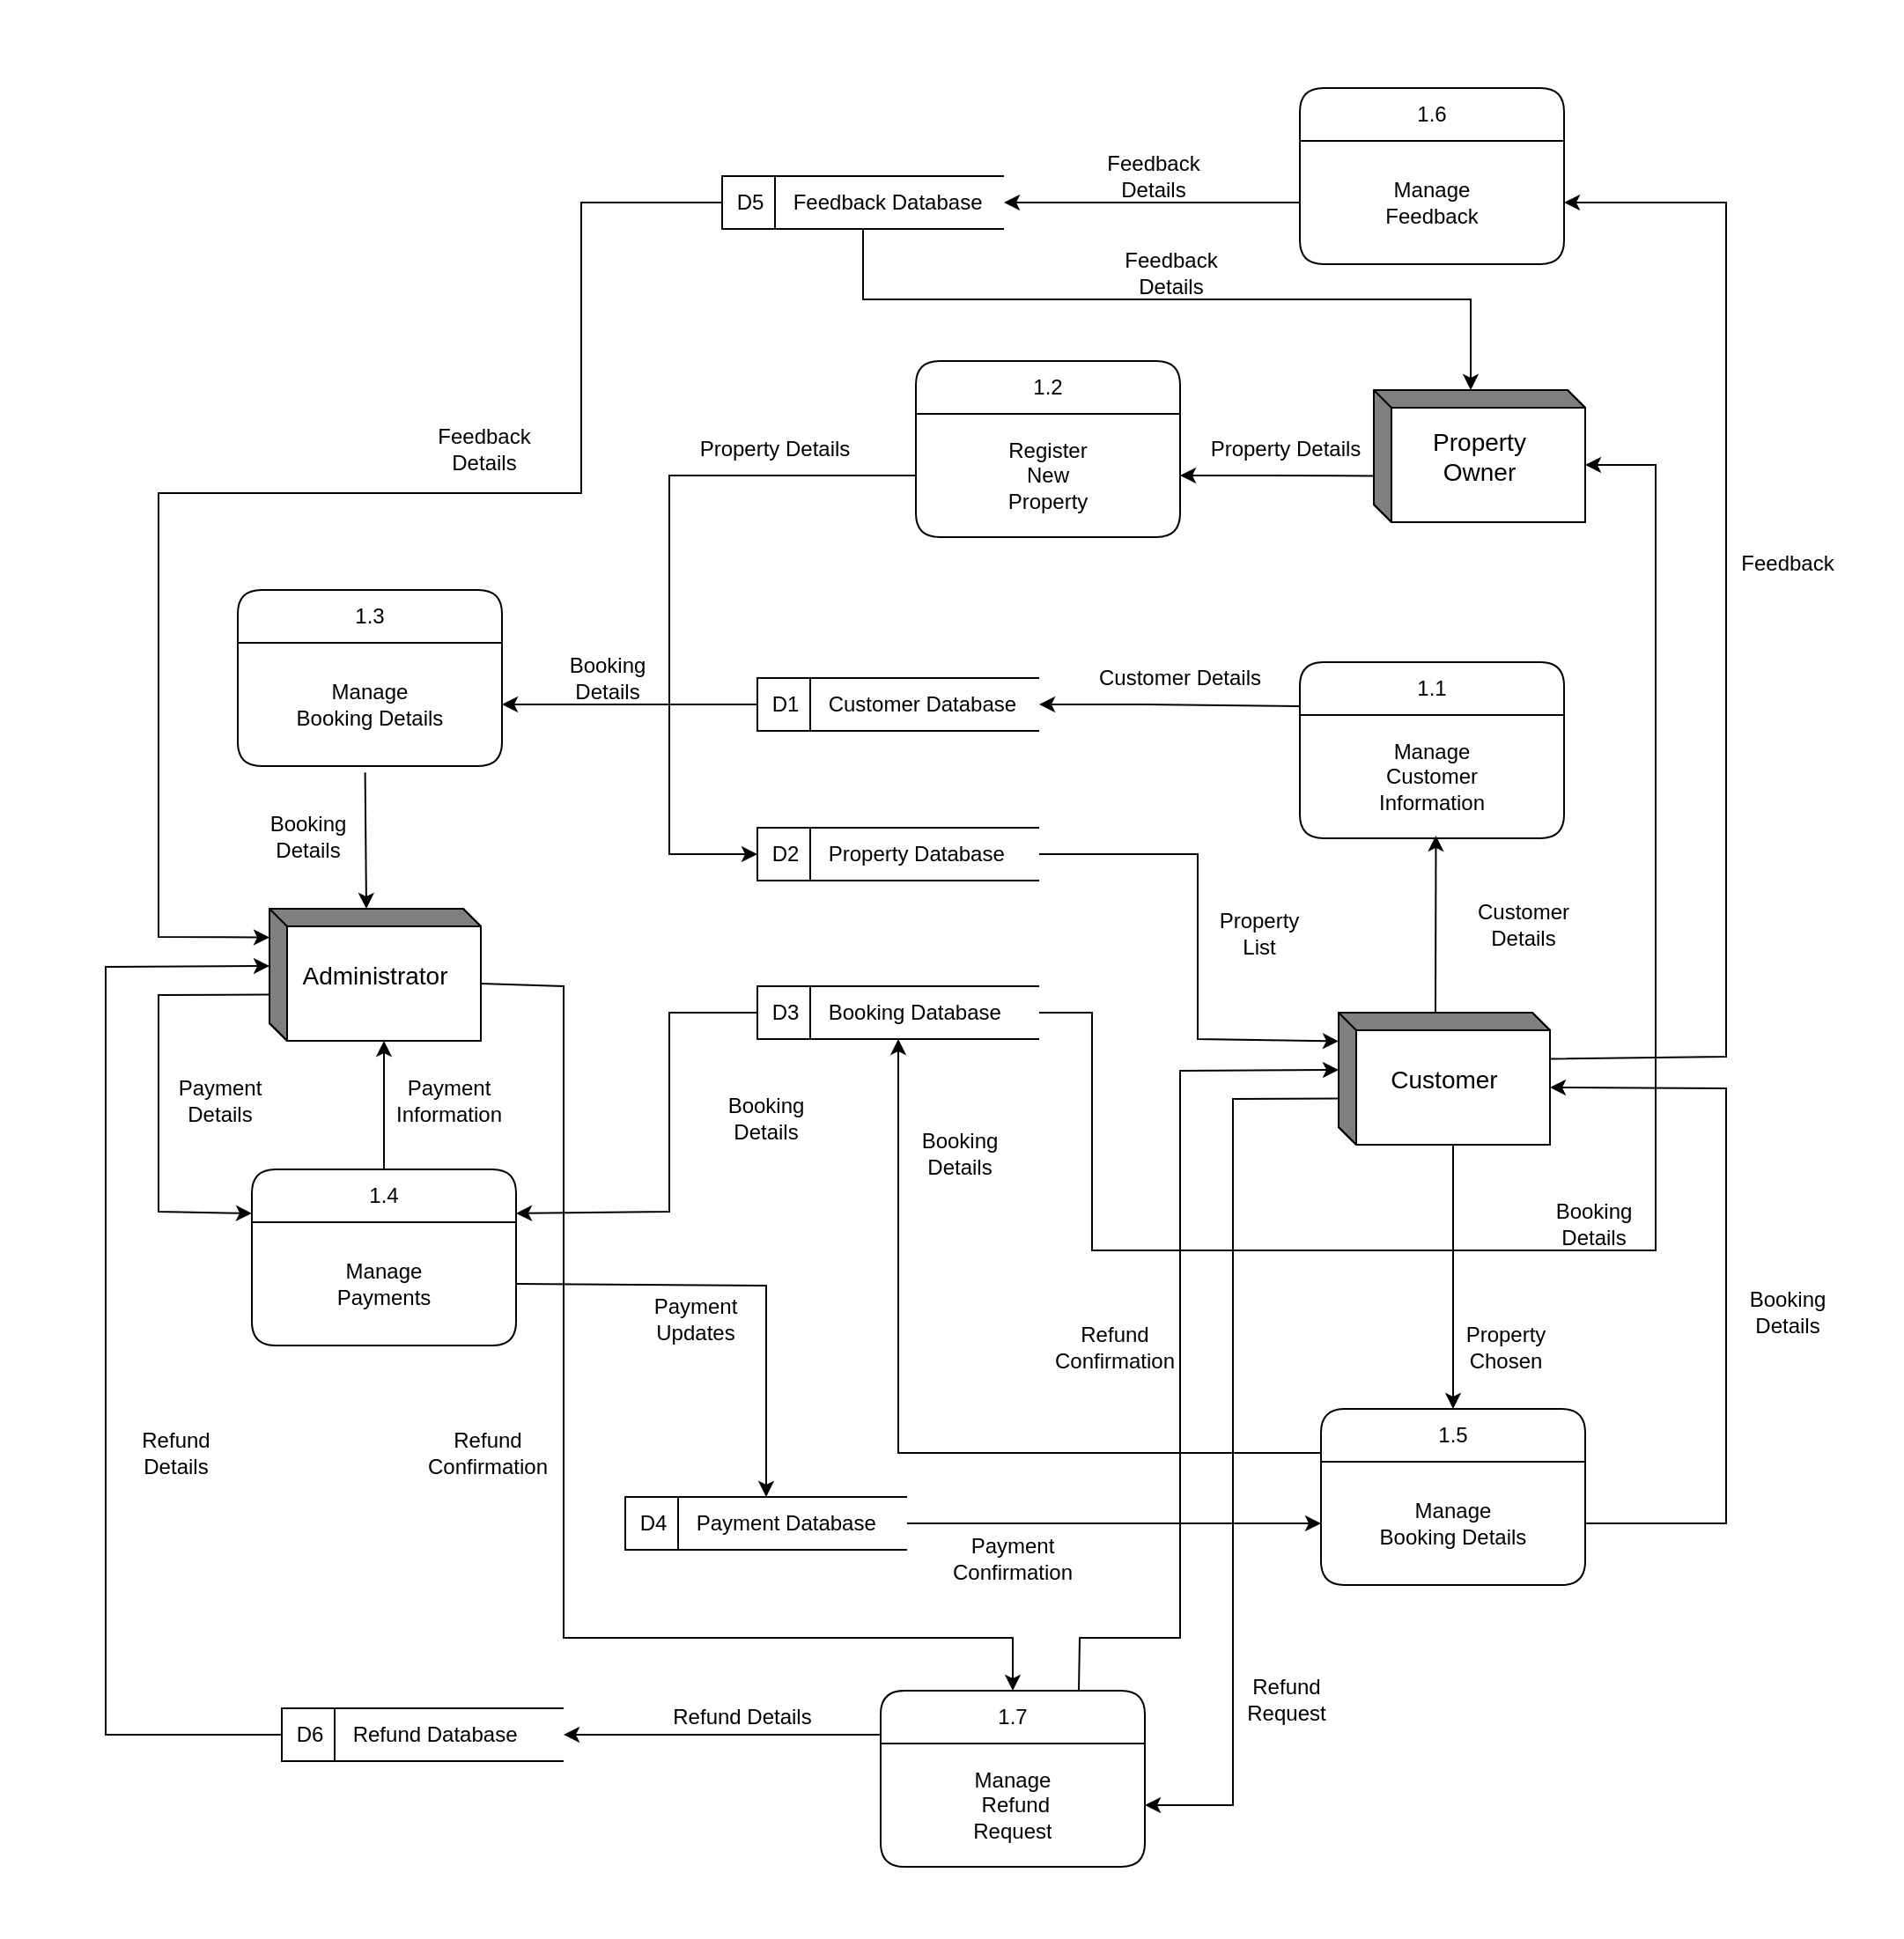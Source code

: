 <mxfile version="22.0.2" type="device">
  <diagram name="Page-1" id="b520641d-4fe3-3701-9064-5fc419738815">
    <mxGraphModel dx="1663" dy="1216" grid="1" gridSize="10" guides="1" tooltips="1" connect="1" arrows="1" fold="1" page="1" pageScale="1" pageWidth="1100" pageHeight="850" background="none" math="0" shadow="0">
      <root>
        <mxCell id="0" />
        <mxCell id="1" parent="0" />
        <mxCell id="sCOduQ-NGnOX70wJEheQ-1" value="" style="rounded=0;whiteSpace=wrap;html=1;strokeColor=none;" parent="1" vertex="1">
          <mxGeometry x="50" y="720" width="1080" height="1100" as="geometry" />
        </mxCell>
        <mxCell id="sCOduQ-NGnOX70wJEheQ-2" value="Customer" style="html=1;dashed=0;whiteSpace=wrap;shape=mxgraph.dfd.externalEntity;fontSize=14;" parent="1" vertex="1">
          <mxGeometry x="810" y="1295" width="120" height="75" as="geometry" />
        </mxCell>
        <mxCell id="sCOduQ-NGnOX70wJEheQ-3" value="&amp;nbsp;D3&amp;nbsp; &amp;nbsp; &amp;nbsp;Booking Database" style="html=1;dashed=0;whiteSpace=wrap;shape=mxgraph.dfd.dataStoreID;align=left;spacingLeft=3;points=[[0,0],[0.5,0],[1,0],[0,0.5],[1,0.5],[0,1],[0.5,1],[1,1]];" parent="1" vertex="1">
          <mxGeometry x="480" y="1280" width="160" height="30" as="geometry" />
        </mxCell>
        <mxCell id="sCOduQ-NGnOX70wJEheQ-4" value="1.1" style="swimlane;fontStyle=0;childLayout=stackLayout;horizontal=1;startSize=30;horizontalStack=0;resizeParent=1;resizeParentMax=0;resizeLast=0;collapsible=1;marginBottom=0;whiteSpace=wrap;html=1;rounded=1;" parent="1" vertex="1">
          <mxGeometry x="788" y="1096" width="150" height="100" as="geometry" />
        </mxCell>
        <mxCell id="sCOduQ-NGnOX70wJEheQ-5" value="Manage&lt;br&gt;Customer&lt;br&gt;Information" style="text;strokeColor=none;fillColor=none;align=center;verticalAlign=middle;spacingLeft=4;spacingRight=4;overflow=hidden;points=[[0,0.5],[1,0.5]];portConstraint=eastwest;rotatable=0;whiteSpace=wrap;html=1;" parent="sCOduQ-NGnOX70wJEheQ-4" vertex="1">
          <mxGeometry y="30" width="150" height="70" as="geometry" />
        </mxCell>
        <mxCell id="sCOduQ-NGnOX70wJEheQ-6" value="&amp;nbsp;D1&amp;nbsp; &amp;nbsp; &amp;nbsp;Customer Database" style="html=1;dashed=0;whiteSpace=wrap;shape=mxgraph.dfd.dataStoreID;align=left;spacingLeft=3;points=[[0,0],[0.5,0],[1,0],[0,0.5],[1,0.5],[0,1],[0.5,1],[1,1]];" parent="1" vertex="1">
          <mxGeometry x="480" y="1105" width="160" height="30" as="geometry" />
        </mxCell>
        <mxCell id="sCOduQ-NGnOX70wJEheQ-7" value="&amp;nbsp;D2&amp;nbsp; &amp;nbsp; &amp;nbsp;Property Database" style="html=1;dashed=0;whiteSpace=wrap;shape=mxgraph.dfd.dataStoreID;align=left;spacingLeft=3;points=[[0,0],[0.5,0],[1,0],[0,0.5],[1,0.5],[0,1],[0.5,1],[1,1]];" parent="1" vertex="1">
          <mxGeometry x="480" y="1190" width="160" height="30" as="geometry" />
        </mxCell>
        <mxCell id="sCOduQ-NGnOX70wJEheQ-8" value="&amp;nbsp;D4&amp;nbsp; &amp;nbsp; &amp;nbsp;Payment Database" style="html=1;dashed=0;whiteSpace=wrap;shape=mxgraph.dfd.dataStoreID;align=left;spacingLeft=3;points=[[0,0],[0.5,0],[1,0],[0,0.5],[1,0.5],[0,1],[0.5,1],[1,1]];" parent="1" vertex="1">
          <mxGeometry x="405" y="1570" width="160" height="30" as="geometry" />
        </mxCell>
        <mxCell id="sCOduQ-NGnOX70wJEheQ-9" value="Property &lt;br&gt;Owner" style="html=1;dashed=0;whiteSpace=wrap;shape=mxgraph.dfd.externalEntity;fontSize=14;" parent="1" vertex="1">
          <mxGeometry x="830" y="941.5" width="120" height="75" as="geometry" />
        </mxCell>
        <mxCell id="sCOduQ-NGnOX70wJEheQ-10" value="Administrator" style="html=1;dashed=0;whiteSpace=wrap;shape=mxgraph.dfd.externalEntity;fontSize=14;" parent="1" vertex="1">
          <mxGeometry x="203" y="1236" width="120" height="75" as="geometry" />
        </mxCell>
        <mxCell id="sCOduQ-NGnOX70wJEheQ-11" value="" style="endArrow=classic;html=1;rounded=0;exitX=0;exitY=0;exitDx=55;exitDy=0;entryX=0.515;entryY=0.978;entryDx=0;entryDy=0;entryPerimeter=0;exitPerimeter=0;" parent="1" source="sCOduQ-NGnOX70wJEheQ-2" target="sCOduQ-NGnOX70wJEheQ-5" edge="1">
          <mxGeometry width="50" height="50" relative="1" as="geometry">
            <mxPoint x="1110.5" y="1264" as="sourcePoint" />
            <mxPoint x="848" y="1224" as="targetPoint" />
            <Array as="points" />
          </mxGeometry>
        </mxCell>
        <mxCell id="sCOduQ-NGnOX70wJEheQ-12" value="Customer&lt;br&gt;Details" style="text;html=1;strokeColor=none;fillColor=none;align=center;verticalAlign=middle;whiteSpace=wrap;rounded=0;" parent="1" vertex="1">
          <mxGeometry x="865" y="1230" width="100" height="30" as="geometry" />
        </mxCell>
        <mxCell id="sCOduQ-NGnOX70wJEheQ-16" value="" style="endArrow=classic;html=1;rounded=0;exitX=0;exitY=0.25;exitDx=0;exitDy=0;entryX=1;entryY=0.5;entryDx=0;entryDy=0;" parent="1" source="sCOduQ-NGnOX70wJEheQ-4" target="sCOduQ-NGnOX70wJEheQ-6" edge="1">
          <mxGeometry width="50" height="50" relative="1" as="geometry">
            <mxPoint x="700" y="985" as="sourcePoint" />
            <mxPoint x="847" y="1197" as="targetPoint" />
            <Array as="points">
              <mxPoint x="700" y="1120" />
            </Array>
          </mxGeometry>
        </mxCell>
        <mxCell id="isEXDmm_gz4SDGrn-jFA-1" value="" style="endArrow=classic;html=1;rounded=0;exitX=0;exitY=0.5;exitDx=0;exitDy=0;entryX=1;entryY=0.5;entryDx=0;entryDy=0;" parent="1" source="sCOduQ-NGnOX70wJEheQ-6" target="isEXDmm_gz4SDGrn-jFA-12" edge="1">
          <mxGeometry width="50" height="50" relative="1" as="geometry">
            <mxPoint x="660" y="1055" as="sourcePoint" />
            <mxPoint x="570" y="1115" as="targetPoint" />
            <Array as="points" />
          </mxGeometry>
        </mxCell>
        <mxCell id="isEXDmm_gz4SDGrn-jFA-2" value="Customer Details" style="text;html=1;strokeColor=none;fillColor=none;align=center;verticalAlign=middle;whiteSpace=wrap;rounded=0;" parent="1" vertex="1">
          <mxGeometry x="640" y="1090" width="160" height="30" as="geometry" />
        </mxCell>
        <mxCell id="isEXDmm_gz4SDGrn-jFA-3" value="Booking &lt;br&gt;Details" style="text;html=1;strokeColor=none;fillColor=none;align=center;verticalAlign=middle;whiteSpace=wrap;rounded=0;" parent="1" vertex="1">
          <mxGeometry x="350" y="1090" width="90" height="30" as="geometry" />
        </mxCell>
        <mxCell id="isEXDmm_gz4SDGrn-jFA-5" value="" style="endArrow=classic;html=1;rounded=0;exitX=0;exitY=0.5;exitDx=0;exitDy=0;entryX=0;entryY=0.5;entryDx=0;entryDy=0;" parent="1" source="isEXDmm_gz4SDGrn-jFA-8" target="sCOduQ-NGnOX70wJEheQ-7" edge="1">
          <mxGeometry width="50" height="50" relative="1" as="geometry">
            <mxPoint x="490" y="1130" as="sourcePoint" />
            <mxPoint x="325" y="1230" as="targetPoint" />
            <Array as="points">
              <mxPoint x="430" y="990" />
              <mxPoint x="430" y="1050" />
              <mxPoint x="430" y="1205" />
            </Array>
          </mxGeometry>
        </mxCell>
        <mxCell id="isEXDmm_gz4SDGrn-jFA-6" value="Property Details" style="text;html=1;strokeColor=none;fillColor=none;align=center;verticalAlign=middle;whiteSpace=wrap;rounded=0;" parent="1" vertex="1">
          <mxGeometry x="410" y="960" width="160" height="30" as="geometry" />
        </mxCell>
        <mxCell id="isEXDmm_gz4SDGrn-jFA-7" value="1.2" style="swimlane;fontStyle=0;childLayout=stackLayout;horizontal=1;startSize=30;horizontalStack=0;resizeParent=1;resizeParentMax=0;resizeLast=0;collapsible=1;marginBottom=0;whiteSpace=wrap;html=1;rounded=1;" parent="1" vertex="1">
          <mxGeometry x="570" y="925" width="150" height="100" as="geometry" />
        </mxCell>
        <mxCell id="isEXDmm_gz4SDGrn-jFA-8" value="Register&lt;br&gt;New&lt;br&gt;Property" style="text;strokeColor=none;fillColor=none;align=center;verticalAlign=middle;spacingLeft=4;spacingRight=4;overflow=hidden;points=[[0,0.5],[1,0.5]];portConstraint=eastwest;rotatable=0;whiteSpace=wrap;html=1;" parent="isEXDmm_gz4SDGrn-jFA-7" vertex="1">
          <mxGeometry y="30" width="150" height="70" as="geometry" />
        </mxCell>
        <mxCell id="isEXDmm_gz4SDGrn-jFA-9" value="" style="endArrow=classic;html=1;rounded=0;exitX=0;exitY=0;exitDx=0;exitDy=48.75;entryX=1;entryY=0.5;entryDx=0;entryDy=0;exitPerimeter=0;" parent="1" source="sCOduQ-NGnOX70wJEheQ-9" target="isEXDmm_gz4SDGrn-jFA-8" edge="1">
          <mxGeometry width="50" height="50" relative="1" as="geometry">
            <mxPoint x="580" y="1000" as="sourcePoint" />
            <mxPoint x="490" y="1215" as="targetPoint" />
            <Array as="points">
              <mxPoint x="770" y="990" />
            </Array>
          </mxGeometry>
        </mxCell>
        <mxCell id="isEXDmm_gz4SDGrn-jFA-10" value="Property Details" style="text;html=1;strokeColor=none;fillColor=none;align=center;verticalAlign=middle;whiteSpace=wrap;rounded=0;" parent="1" vertex="1">
          <mxGeometry x="700" y="960" width="160" height="30" as="geometry" />
        </mxCell>
        <mxCell id="isEXDmm_gz4SDGrn-jFA-11" value="1.3" style="swimlane;fontStyle=0;childLayout=stackLayout;horizontal=1;startSize=30;horizontalStack=0;resizeParent=1;resizeParentMax=0;resizeLast=0;collapsible=1;marginBottom=0;whiteSpace=wrap;html=1;rounded=1;" parent="1" vertex="1">
          <mxGeometry x="185" y="1055" width="150" height="100" as="geometry" />
        </mxCell>
        <mxCell id="isEXDmm_gz4SDGrn-jFA-12" value="Manage&lt;br&gt;Booking Details" style="text;strokeColor=none;fillColor=none;align=center;verticalAlign=middle;spacingLeft=4;spacingRight=4;overflow=hidden;points=[[0,0.5],[1,0.5]];portConstraint=eastwest;rotatable=0;whiteSpace=wrap;html=1;" parent="isEXDmm_gz4SDGrn-jFA-11" vertex="1">
          <mxGeometry y="30" width="150" height="70" as="geometry" />
        </mxCell>
        <mxCell id="isEXDmm_gz4SDGrn-jFA-13" value="" style="endArrow=classic;html=1;rounded=0;exitX=0.482;exitY=1.052;exitDx=0;exitDy=0;entryX=0;entryY=0;entryDx=55;entryDy=0;exitPerimeter=0;entryPerimeter=0;" parent="1" source="isEXDmm_gz4SDGrn-jFA-12" target="sCOduQ-NGnOX70wJEheQ-10" edge="1">
          <mxGeometry width="50" height="50" relative="1" as="geometry">
            <mxPoint x="580" y="1000" as="sourcePoint" />
            <mxPoint x="490" y="1215" as="targetPoint" />
            <Array as="points" />
          </mxGeometry>
        </mxCell>
        <mxCell id="isEXDmm_gz4SDGrn-jFA-14" value="Booking &lt;br&gt;Details" style="text;html=1;strokeColor=none;fillColor=none;align=center;verticalAlign=middle;whiteSpace=wrap;rounded=0;" parent="1" vertex="1">
          <mxGeometry x="180" y="1180" width="90" height="30" as="geometry" />
        </mxCell>
        <mxCell id="isEXDmm_gz4SDGrn-jFA-17" value="" style="endArrow=classic;html=1;rounded=0;exitX=1;exitY=0.5;exitDx=0;exitDy=0;entryX=0;entryY=0;entryDx=0;entryDy=16.25;entryPerimeter=0;" parent="1" source="sCOduQ-NGnOX70wJEheQ-7" target="sCOduQ-NGnOX70wJEheQ-2" edge="1">
          <mxGeometry width="50" height="50" relative="1" as="geometry">
            <mxPoint x="580" y="1000" as="sourcePoint" />
            <mxPoint x="490" y="1215" as="targetPoint" />
            <Array as="points">
              <mxPoint x="730" y="1205" />
              <mxPoint x="730" y="1250" />
              <mxPoint x="730" y="1310" />
            </Array>
          </mxGeometry>
        </mxCell>
        <mxCell id="isEXDmm_gz4SDGrn-jFA-18" value="Property&lt;br&gt;List" style="text;html=1;strokeColor=none;fillColor=none;align=center;verticalAlign=middle;whiteSpace=wrap;rounded=0;" parent="1" vertex="1">
          <mxGeometry x="715" y="1235" width="100" height="30" as="geometry" />
        </mxCell>
        <mxCell id="isEXDmm_gz4SDGrn-jFA-19" value="1.4" style="swimlane;fontStyle=0;childLayout=stackLayout;horizontal=1;startSize=30;horizontalStack=0;resizeParent=1;resizeParentMax=0;resizeLast=0;collapsible=1;marginBottom=0;whiteSpace=wrap;html=1;rounded=1;" parent="1" vertex="1">
          <mxGeometry x="193" y="1384" width="150" height="100" as="geometry" />
        </mxCell>
        <mxCell id="isEXDmm_gz4SDGrn-jFA-20" value="Manage&lt;br&gt;Payments" style="text;strokeColor=none;fillColor=none;align=center;verticalAlign=middle;spacingLeft=4;spacingRight=4;overflow=hidden;points=[[0,0.5],[1,0.5]];portConstraint=eastwest;rotatable=0;whiteSpace=wrap;html=1;" parent="isEXDmm_gz4SDGrn-jFA-19" vertex="1">
          <mxGeometry y="30" width="150" height="70" as="geometry" />
        </mxCell>
        <mxCell id="isEXDmm_gz4SDGrn-jFA-21" value="" style="endArrow=none;html=1;rounded=0;exitX=0;exitY=0;exitDx=65;exitDy=75;entryX=0.5;entryY=0;entryDx=0;entryDy=0;exitPerimeter=0;startArrow=classic;startFill=1;endFill=0;" parent="1" source="sCOduQ-NGnOX70wJEheQ-10" target="isEXDmm_gz4SDGrn-jFA-19" edge="1">
          <mxGeometry width="50" height="50" relative="1" as="geometry">
            <mxPoint x="267" y="1169" as="sourcePoint" />
            <mxPoint x="268" y="1246" as="targetPoint" />
            <Array as="points" />
          </mxGeometry>
        </mxCell>
        <mxCell id="isEXDmm_gz4SDGrn-jFA-22" value="Payment&lt;br&gt;Details" style="text;html=1;strokeColor=none;fillColor=none;align=center;verticalAlign=middle;whiteSpace=wrap;rounded=0;" parent="1" vertex="1">
          <mxGeometry x="130" y="1330" width="90" height="30" as="geometry" />
        </mxCell>
        <mxCell id="isEXDmm_gz4SDGrn-jFA-24" value="" style="endArrow=classic;html=1;rounded=0;exitX=0;exitY=0;exitDx=0;exitDy=48.75;entryX=0;entryY=0.25;entryDx=0;entryDy=0;exitPerimeter=0;" parent="1" source="sCOduQ-NGnOX70wJEheQ-10" target="isEXDmm_gz4SDGrn-jFA-19" edge="1">
          <mxGeometry width="50" height="50" relative="1" as="geometry">
            <mxPoint x="278" y="1321" as="sourcePoint" />
            <mxPoint x="278" y="1393" as="targetPoint" />
            <Array as="points">
              <mxPoint x="140" y="1285" />
              <mxPoint x="140" y="1408" />
            </Array>
          </mxGeometry>
        </mxCell>
        <mxCell id="isEXDmm_gz4SDGrn-jFA-25" value="Payment&lt;br&gt;Information" style="text;html=1;strokeColor=none;fillColor=none;align=center;verticalAlign=middle;whiteSpace=wrap;rounded=0;" parent="1" vertex="1">
          <mxGeometry x="260" y="1330" width="90" height="30" as="geometry" />
        </mxCell>
        <mxCell id="isEXDmm_gz4SDGrn-jFA-26" value="" style="endArrow=classic;html=1;rounded=0;entryX=1;entryY=0.25;entryDx=0;entryDy=0;exitX=0;exitY=0.5;exitDx=0;exitDy=0;" parent="1" source="sCOduQ-NGnOX70wJEheQ-3" target="isEXDmm_gz4SDGrn-jFA-19" edge="1">
          <mxGeometry width="50" height="50" relative="1" as="geometry">
            <mxPoint x="213" y="1279" as="sourcePoint" />
            <mxPoint x="203" y="1418" as="targetPoint" />
            <Array as="points">
              <mxPoint x="430" y="1295" />
              <mxPoint x="430" y="1408" />
            </Array>
          </mxGeometry>
        </mxCell>
        <mxCell id="isEXDmm_gz4SDGrn-jFA-27" value="Payment&lt;br&gt;Updates" style="text;html=1;strokeColor=none;fillColor=none;align=center;verticalAlign=middle;whiteSpace=wrap;rounded=0;" parent="1" vertex="1">
          <mxGeometry x="400" y="1454" width="90" height="30" as="geometry" />
        </mxCell>
        <mxCell id="isEXDmm_gz4SDGrn-jFA-28" value="" style="endArrow=classic;html=1;rounded=0;exitX=1;exitY=0.5;exitDx=0;exitDy=0;entryX=0;entryY=0;entryDx=120;entryDy=42.5;entryPerimeter=0;" parent="1" source="sCOduQ-NGnOX70wJEheQ-3" target="sCOduQ-NGnOX70wJEheQ-9" edge="1">
          <mxGeometry width="50" height="50" relative="1" as="geometry">
            <mxPoint x="570" y="1320" as="sourcePoint" />
            <mxPoint x="353" y="1418" as="targetPoint" />
            <Array as="points">
              <mxPoint x="670" y="1295" />
              <mxPoint x="670" y="1360" />
              <mxPoint x="670" y="1430" />
              <mxPoint x="750" y="1430" />
              <mxPoint x="990" y="1430" />
              <mxPoint x="990" y="1210" />
              <mxPoint x="990" y="984" />
            </Array>
          </mxGeometry>
        </mxCell>
        <mxCell id="isEXDmm_gz4SDGrn-jFA-29" value="Booking&lt;br&gt;Details" style="text;html=1;strokeColor=none;fillColor=none;align=center;verticalAlign=middle;whiteSpace=wrap;rounded=0;" parent="1" vertex="1">
          <mxGeometry x="910" y="1400" width="90" height="30" as="geometry" />
        </mxCell>
        <mxCell id="isEXDmm_gz4SDGrn-jFA-31" value="" style="endArrow=classic;html=1;rounded=0;exitX=1;exitY=0.5;exitDx=0;exitDy=0;entryX=0.5;entryY=0;entryDx=0;entryDy=0;" parent="1" source="isEXDmm_gz4SDGrn-jFA-20" target="sCOduQ-NGnOX70wJEheQ-8" edge="1">
          <mxGeometry width="50" height="50" relative="1" as="geometry">
            <mxPoint x="213" y="1279" as="sourcePoint" />
            <mxPoint x="203" y="1418" as="targetPoint" />
            <Array as="points">
              <mxPoint x="485" y="1450" />
            </Array>
          </mxGeometry>
        </mxCell>
        <mxCell id="isEXDmm_gz4SDGrn-jFA-32" value="Booking&lt;br&gt;Details" style="text;html=1;strokeColor=none;fillColor=none;align=center;verticalAlign=middle;whiteSpace=wrap;rounded=0;" parent="1" vertex="1">
          <mxGeometry x="440" y="1340" width="90" height="30" as="geometry" />
        </mxCell>
        <mxCell id="isEXDmm_gz4SDGrn-jFA-33" value="1.5" style="swimlane;fontStyle=0;childLayout=stackLayout;horizontal=1;startSize=30;horizontalStack=0;resizeParent=1;resizeParentMax=0;resizeLast=0;collapsible=1;marginBottom=0;whiteSpace=wrap;html=1;rounded=1;" parent="1" vertex="1">
          <mxGeometry x="800" y="1520" width="150" height="100" as="geometry" />
        </mxCell>
        <mxCell id="isEXDmm_gz4SDGrn-jFA-34" value="Manage&lt;br&gt;Booking Details" style="text;strokeColor=none;fillColor=none;align=center;verticalAlign=middle;spacingLeft=4;spacingRight=4;overflow=hidden;points=[[0,0.5],[1,0.5]];portConstraint=eastwest;rotatable=0;whiteSpace=wrap;html=1;" parent="isEXDmm_gz4SDGrn-jFA-33" vertex="1">
          <mxGeometry y="30" width="150" height="70" as="geometry" />
        </mxCell>
        <mxCell id="isEXDmm_gz4SDGrn-jFA-35" value="" style="endArrow=classic;html=1;rounded=0;entryX=0.5;entryY=0;entryDx=0;entryDy=0;" parent="1" target="isEXDmm_gz4SDGrn-jFA-33" edge="1">
          <mxGeometry width="50" height="50" relative="1" as="geometry">
            <mxPoint x="875" y="1370" as="sourcePoint" />
            <mxPoint x="820" y="1321" as="targetPoint" />
            <Array as="points" />
          </mxGeometry>
        </mxCell>
        <mxCell id="isEXDmm_gz4SDGrn-jFA-37" value="Booking&lt;br&gt;Details" style="text;html=1;strokeColor=none;fillColor=none;align=center;verticalAlign=middle;whiteSpace=wrap;rounded=0;" parent="1" vertex="1">
          <mxGeometry x="1020" y="1450" width="90" height="30" as="geometry" />
        </mxCell>
        <mxCell id="isEXDmm_gz4SDGrn-jFA-38" value="Property Chosen" style="text;html=1;strokeColor=none;fillColor=none;align=center;verticalAlign=middle;whiteSpace=wrap;rounded=0;" parent="1" vertex="1">
          <mxGeometry x="860" y="1470" width="90" height="30" as="geometry" />
        </mxCell>
        <mxCell id="isEXDmm_gz4SDGrn-jFA-41" value="" style="endArrow=classic;html=1;rounded=0;entryX=0;entryY=0;entryDx=120;entryDy=42.5;entryPerimeter=0;exitX=1;exitY=0.5;exitDx=0;exitDy=0;" parent="1" source="isEXDmm_gz4SDGrn-jFA-34" target="sCOduQ-NGnOX70wJEheQ-2" edge="1">
          <mxGeometry width="50" height="50" relative="1" as="geometry">
            <mxPoint x="885" y="1380" as="sourcePoint" />
            <mxPoint x="885" y="1530" as="targetPoint" />
            <Array as="points">
              <mxPoint x="1030" y="1585" />
              <mxPoint x="1030" y="1338" />
            </Array>
          </mxGeometry>
        </mxCell>
        <mxCell id="isEXDmm_gz4SDGrn-jFA-42" value="" style="endArrow=classic;html=1;rounded=0;exitX=1;exitY=0.5;exitDx=0;exitDy=0;entryX=0;entryY=0.5;entryDx=0;entryDy=0;" parent="1" source="sCOduQ-NGnOX70wJEheQ-8" target="isEXDmm_gz4SDGrn-jFA-34" edge="1">
          <mxGeometry width="50" height="50" relative="1" as="geometry">
            <mxPoint x="353" y="1458" as="sourcePoint" />
            <mxPoint x="520" y="1458" as="targetPoint" />
            <Array as="points">
              <mxPoint x="590" y="1585" />
            </Array>
          </mxGeometry>
        </mxCell>
        <mxCell id="isEXDmm_gz4SDGrn-jFA-43" value="Refund&lt;br&gt;Request" style="text;html=1;strokeColor=none;fillColor=none;align=center;verticalAlign=middle;whiteSpace=wrap;rounded=0;" parent="1" vertex="1">
          <mxGeometry x="743.75" y="1670" width="72.5" height="30" as="geometry" />
        </mxCell>
        <mxCell id="isEXDmm_gz4SDGrn-jFA-44" value="" style="endArrow=classic;html=1;rounded=0;exitX=0;exitY=0.25;exitDx=0;exitDy=0;entryX=0.5;entryY=1;entryDx=0;entryDy=0;" parent="1" source="isEXDmm_gz4SDGrn-jFA-33" target="sCOduQ-NGnOX70wJEheQ-3" edge="1">
          <mxGeometry width="50" height="50" relative="1" as="geometry">
            <mxPoint x="570" y="1320" as="sourcePoint" />
            <mxPoint x="353" y="1418" as="targetPoint" />
            <Array as="points">
              <mxPoint x="680" y="1545" />
              <mxPoint x="560" y="1545" />
              <mxPoint x="560" y="1430" />
            </Array>
          </mxGeometry>
        </mxCell>
        <mxCell id="isEXDmm_gz4SDGrn-jFA-45" value="Booking&lt;br&gt;Details" style="text;html=1;strokeColor=none;fillColor=none;align=center;verticalAlign=middle;whiteSpace=wrap;rounded=0;" parent="1" vertex="1">
          <mxGeometry x="550" y="1360" width="90" height="30" as="geometry" />
        </mxCell>
        <mxCell id="LLEtQVh6ZAPBpGqNTMHM-1" value="&amp;nbsp;D6&amp;nbsp; &amp;nbsp; &amp;nbsp;Refund Database" style="html=1;dashed=0;whiteSpace=wrap;shape=mxgraph.dfd.dataStoreID;align=left;spacingLeft=3;points=[[0,0],[0.5,0],[1,0],[0,0.5],[1,0.5],[0,1],[0.5,1],[1,1]];" parent="1" vertex="1">
          <mxGeometry x="210" y="1690" width="160" height="30" as="geometry" />
        </mxCell>
        <mxCell id="LLEtQVh6ZAPBpGqNTMHM-2" value="&amp;nbsp;D5&amp;nbsp; &amp;nbsp; &amp;nbsp;Feedback Database" style="html=1;dashed=0;whiteSpace=wrap;shape=mxgraph.dfd.dataStoreID;align=left;spacingLeft=3;points=[[0,0],[0.5,0],[1,0],[0,0.5],[1,0.5],[0,1],[0.5,1],[1,1]];" parent="1" vertex="1">
          <mxGeometry x="460" y="820" width="160" height="30" as="geometry" />
        </mxCell>
        <mxCell id="LLEtQVh6ZAPBpGqNTMHM-3" value="" style="endArrow=classic;html=1;rounded=0;entryX=1;entryY=0.5;entryDx=0;entryDy=0;exitX=0;exitY=0;exitDx=120;exitDy=26.25;exitPerimeter=0;" parent="1" source="sCOduQ-NGnOX70wJEheQ-2" target="LLEtQVh6ZAPBpGqNTMHM-9" edge="1">
          <mxGeometry width="50" height="50" relative="1" as="geometry">
            <mxPoint x="960" y="1595" as="sourcePoint" />
            <mxPoint x="940" y="1348" as="targetPoint" />
            <Array as="points">
              <mxPoint x="1030" y="1320" />
              <mxPoint x="1030" y="835" />
            </Array>
          </mxGeometry>
        </mxCell>
        <mxCell id="LLEtQVh6ZAPBpGqNTMHM-8" value="1.6" style="swimlane;fontStyle=0;childLayout=stackLayout;horizontal=1;startSize=30;horizontalStack=0;resizeParent=1;resizeParentMax=0;resizeLast=0;collapsible=1;marginBottom=0;whiteSpace=wrap;html=1;rounded=1;" parent="1" vertex="1">
          <mxGeometry x="788" y="770" width="150" height="100" as="geometry" />
        </mxCell>
        <mxCell id="LLEtQVh6ZAPBpGqNTMHM-9" value="Manage&lt;br&gt;Feedback" style="text;strokeColor=none;fillColor=none;align=center;verticalAlign=middle;spacingLeft=4;spacingRight=4;overflow=hidden;points=[[0,0.5],[1,0.5]];portConstraint=eastwest;rotatable=0;whiteSpace=wrap;html=1;" parent="LLEtQVh6ZAPBpGqNTMHM-8" vertex="1">
          <mxGeometry y="30" width="150" height="70" as="geometry" />
        </mxCell>
        <mxCell id="LLEtQVh6ZAPBpGqNTMHM-10" value="Feedback" style="text;html=1;strokeColor=none;fillColor=none;align=center;verticalAlign=middle;whiteSpace=wrap;rounded=0;" parent="1" vertex="1">
          <mxGeometry x="1020" y="1025" width="90" height="30" as="geometry" />
        </mxCell>
        <mxCell id="LLEtQVh6ZAPBpGqNTMHM-11" value="" style="endArrow=classic;html=1;rounded=0;exitX=0;exitY=0.5;exitDx=0;exitDy=0;entryX=1;entryY=0.5;entryDx=0;entryDy=0;" parent="1" source="LLEtQVh6ZAPBpGqNTMHM-9" target="LLEtQVh6ZAPBpGqNTMHM-2" edge="1">
          <mxGeometry width="50" height="50" relative="1" as="geometry">
            <mxPoint x="213" y="1279" as="sourcePoint" />
            <mxPoint x="203" y="1418" as="targetPoint" />
            <Array as="points" />
          </mxGeometry>
        </mxCell>
        <mxCell id="LLEtQVh6ZAPBpGqNTMHM-13" value="Feedback&lt;br&gt;Details" style="text;html=1;strokeColor=none;fillColor=none;align=center;verticalAlign=middle;whiteSpace=wrap;rounded=0;" parent="1" vertex="1">
          <mxGeometry x="660" y="805" width="90" height="30" as="geometry" />
        </mxCell>
        <mxCell id="LLEtQVh6ZAPBpGqNTMHM-16" value="" style="endArrow=classic;html=1;rounded=0;exitX=0.5;exitY=1;exitDx=0;exitDy=0;entryX=0;entryY=0;entryDx=55;entryDy=0;entryPerimeter=0;" parent="1" source="LLEtQVh6ZAPBpGqNTMHM-2" target="sCOduQ-NGnOX70wJEheQ-9" edge="1">
          <mxGeometry width="50" height="50" relative="1" as="geometry">
            <mxPoint x="798" y="845" as="sourcePoint" />
            <mxPoint x="630" y="845" as="targetPoint" />
            <Array as="points">
              <mxPoint x="540" y="890" />
              <mxPoint x="885" y="890" />
            </Array>
          </mxGeometry>
        </mxCell>
        <mxCell id="LLEtQVh6ZAPBpGqNTMHM-17" value="Feedback&lt;br&gt;Details" style="text;html=1;strokeColor=none;fillColor=none;align=center;verticalAlign=middle;whiteSpace=wrap;rounded=0;" parent="1" vertex="1">
          <mxGeometry x="280" y="960" width="90" height="30" as="geometry" />
        </mxCell>
        <mxCell id="LLEtQVh6ZAPBpGqNTMHM-19" value="" style="endArrow=classic;html=1;rounded=0;exitX=0;exitY=0.5;exitDx=0;exitDy=0;entryX=0;entryY=0;entryDx=0;entryDy=16.25;entryPerimeter=0;" parent="1" source="LLEtQVh6ZAPBpGqNTMHM-2" target="sCOduQ-NGnOX70wJEheQ-10" edge="1">
          <mxGeometry width="50" height="50" relative="1" as="geometry">
            <mxPoint x="550" y="860" as="sourcePoint" />
            <mxPoint x="895" y="952" as="targetPoint" />
            <Array as="points">
              <mxPoint x="380" y="835" />
              <mxPoint x="380" y="1000" />
              <mxPoint x="140" y="1000" />
              <mxPoint x="140" y="1252" />
            </Array>
          </mxGeometry>
        </mxCell>
        <mxCell id="LLEtQVh6ZAPBpGqNTMHM-20" value="Feedback&lt;br&gt;Details" style="text;html=1;strokeColor=none;fillColor=none;align=center;verticalAlign=middle;whiteSpace=wrap;rounded=0;" parent="1" vertex="1">
          <mxGeometry x="670" y="860" width="90" height="30" as="geometry" />
        </mxCell>
        <mxCell id="LLEtQVh6ZAPBpGqNTMHM-21" value="1.7" style="swimlane;fontStyle=0;childLayout=stackLayout;horizontal=1;startSize=30;horizontalStack=0;resizeParent=1;resizeParentMax=0;resizeLast=0;collapsible=1;marginBottom=0;whiteSpace=wrap;html=1;rounded=1;" parent="1" vertex="1">
          <mxGeometry x="550" y="1680" width="150" height="100" as="geometry" />
        </mxCell>
        <mxCell id="LLEtQVh6ZAPBpGqNTMHM-22" value="Manage&lt;br&gt;&amp;nbsp;Refund&lt;br&gt;Request" style="text;strokeColor=none;fillColor=none;align=center;verticalAlign=middle;spacingLeft=4;spacingRight=4;overflow=hidden;points=[[0,0.5],[1,0.5]];portConstraint=eastwest;rotatable=0;whiteSpace=wrap;html=1;" parent="LLEtQVh6ZAPBpGqNTMHM-21" vertex="1">
          <mxGeometry y="30" width="150" height="70" as="geometry" />
        </mxCell>
        <mxCell id="LLEtQVh6ZAPBpGqNTMHM-23" value="" style="endArrow=classic;html=1;rounded=0;exitX=0;exitY=0;exitDx=0;exitDy=48.75;entryX=1;entryY=0.5;entryDx=0;entryDy=0;exitPerimeter=0;" parent="1" source="sCOduQ-NGnOX70wJEheQ-2" target="LLEtQVh6ZAPBpGqNTMHM-22" edge="1">
          <mxGeometry width="50" height="50" relative="1" as="geometry">
            <mxPoint x="650" y="1215" as="sourcePoint" />
            <mxPoint x="820" y="1321" as="targetPoint" />
            <Array as="points">
              <mxPoint x="750" y="1344" />
              <mxPoint x="750" y="1745" />
            </Array>
          </mxGeometry>
        </mxCell>
        <mxCell id="LLEtQVh6ZAPBpGqNTMHM-24" value="Payment &lt;br&gt;Confirmation" style="text;html=1;strokeColor=none;fillColor=none;align=center;verticalAlign=middle;whiteSpace=wrap;rounded=0;" parent="1" vertex="1">
          <mxGeometry x="584" y="1590" width="82" height="30" as="geometry" />
        </mxCell>
        <mxCell id="LLEtQVh6ZAPBpGqNTMHM-25" value="" style="endArrow=classic;html=1;rounded=0;exitX=0;exitY=0.25;exitDx=0;exitDy=0;entryX=1;entryY=0.5;entryDx=0;entryDy=0;" parent="1" source="LLEtQVh6ZAPBpGqNTMHM-21" target="LLEtQVh6ZAPBpGqNTMHM-1" edge="1">
          <mxGeometry width="50" height="50" relative="1" as="geometry">
            <mxPoint x="353" y="1458" as="sourcePoint" />
            <mxPoint x="344" y="1820" as="targetPoint" />
            <Array as="points" />
          </mxGeometry>
        </mxCell>
        <mxCell id="LLEtQVh6ZAPBpGqNTMHM-26" value="Refund &lt;br&gt;Details" style="text;html=1;strokeColor=none;fillColor=none;align=center;verticalAlign=middle;whiteSpace=wrap;rounded=0;" parent="1" vertex="1">
          <mxGeometry x="106.75" y="1530" width="86.25" height="30" as="geometry" />
        </mxCell>
        <mxCell id="LLEtQVh6ZAPBpGqNTMHM-28" value="" style="endArrow=classic;html=1;rounded=0;exitX=0;exitY=0.5;exitDx=0;exitDy=0;entryX=0;entryY=0;entryDx=0;entryDy=32.5;entryPerimeter=0;" parent="1" source="LLEtQVh6ZAPBpGqNTMHM-1" target="sCOduQ-NGnOX70wJEheQ-10" edge="1">
          <mxGeometry width="50" height="50" relative="1" as="geometry">
            <mxPoint x="353" y="1458" as="sourcePoint" />
            <mxPoint x="480" y="1580" as="targetPoint" />
            <Array as="points">
              <mxPoint x="110" y="1705" />
              <mxPoint x="110" y="1269" />
            </Array>
          </mxGeometry>
        </mxCell>
        <mxCell id="LLEtQVh6ZAPBpGqNTMHM-29" value="Refund Details" style="text;html=1;strokeColor=none;fillColor=none;align=center;verticalAlign=middle;whiteSpace=wrap;rounded=0;" parent="1" vertex="1">
          <mxGeometry x="400" y="1680" width="142.5" height="30" as="geometry" />
        </mxCell>
        <mxCell id="LLEtQVh6ZAPBpGqNTMHM-30" value="" style="endArrow=classic;html=1;rounded=0;exitX=0;exitY=0;exitDx=120;exitDy=42.5;entryX=0.5;entryY=0;entryDx=0;entryDy=0;exitPerimeter=0;" parent="1" source="sCOduQ-NGnOX70wJEheQ-10" target="LLEtQVh6ZAPBpGqNTMHM-21" edge="1">
          <mxGeometry width="50" height="50" relative="1" as="geometry">
            <mxPoint x="353" y="1459" as="sourcePoint" />
            <mxPoint x="495" y="1580" as="targetPoint" />
            <Array as="points">
              <mxPoint x="370" y="1280" />
              <mxPoint x="370" y="1650" />
              <mxPoint x="625" y="1650" />
            </Array>
          </mxGeometry>
        </mxCell>
        <mxCell id="LLEtQVh6ZAPBpGqNTMHM-31" value="Refund &lt;br&gt;Confirmation" style="text;html=1;strokeColor=none;fillColor=none;align=center;verticalAlign=middle;whiteSpace=wrap;rounded=0;" parent="1" vertex="1">
          <mxGeometry x="283.75" y="1530" width="86.25" height="30" as="geometry" />
        </mxCell>
        <mxCell id="LLEtQVh6ZAPBpGqNTMHM-33" value="" style="endArrow=classic;html=1;rounded=0;exitX=0.75;exitY=0;exitDx=0;exitDy=0;entryX=0;entryY=0;entryDx=0;entryDy=32.5;entryPerimeter=0;" parent="1" source="LLEtQVh6ZAPBpGqNTMHM-21" target="sCOduQ-NGnOX70wJEheQ-2" edge="1">
          <mxGeometry width="50" height="50" relative="1" as="geometry">
            <mxPoint x="575" y="1595" as="sourcePoint" />
            <mxPoint x="810" y="1595" as="targetPoint" />
            <Array as="points">
              <mxPoint x="663" y="1650" />
              <mxPoint x="720" y="1650" />
              <mxPoint x="720" y="1328" />
            </Array>
          </mxGeometry>
        </mxCell>
        <mxCell id="LLEtQVh6ZAPBpGqNTMHM-34" value="Refund &lt;br&gt;Confirmation" style="text;html=1;strokeColor=none;fillColor=none;align=center;verticalAlign=middle;whiteSpace=wrap;rounded=0;" parent="1" vertex="1">
          <mxGeometry x="640" y="1470" width="86.25" height="30" as="geometry" />
        </mxCell>
      </root>
    </mxGraphModel>
  </diagram>
</mxfile>
